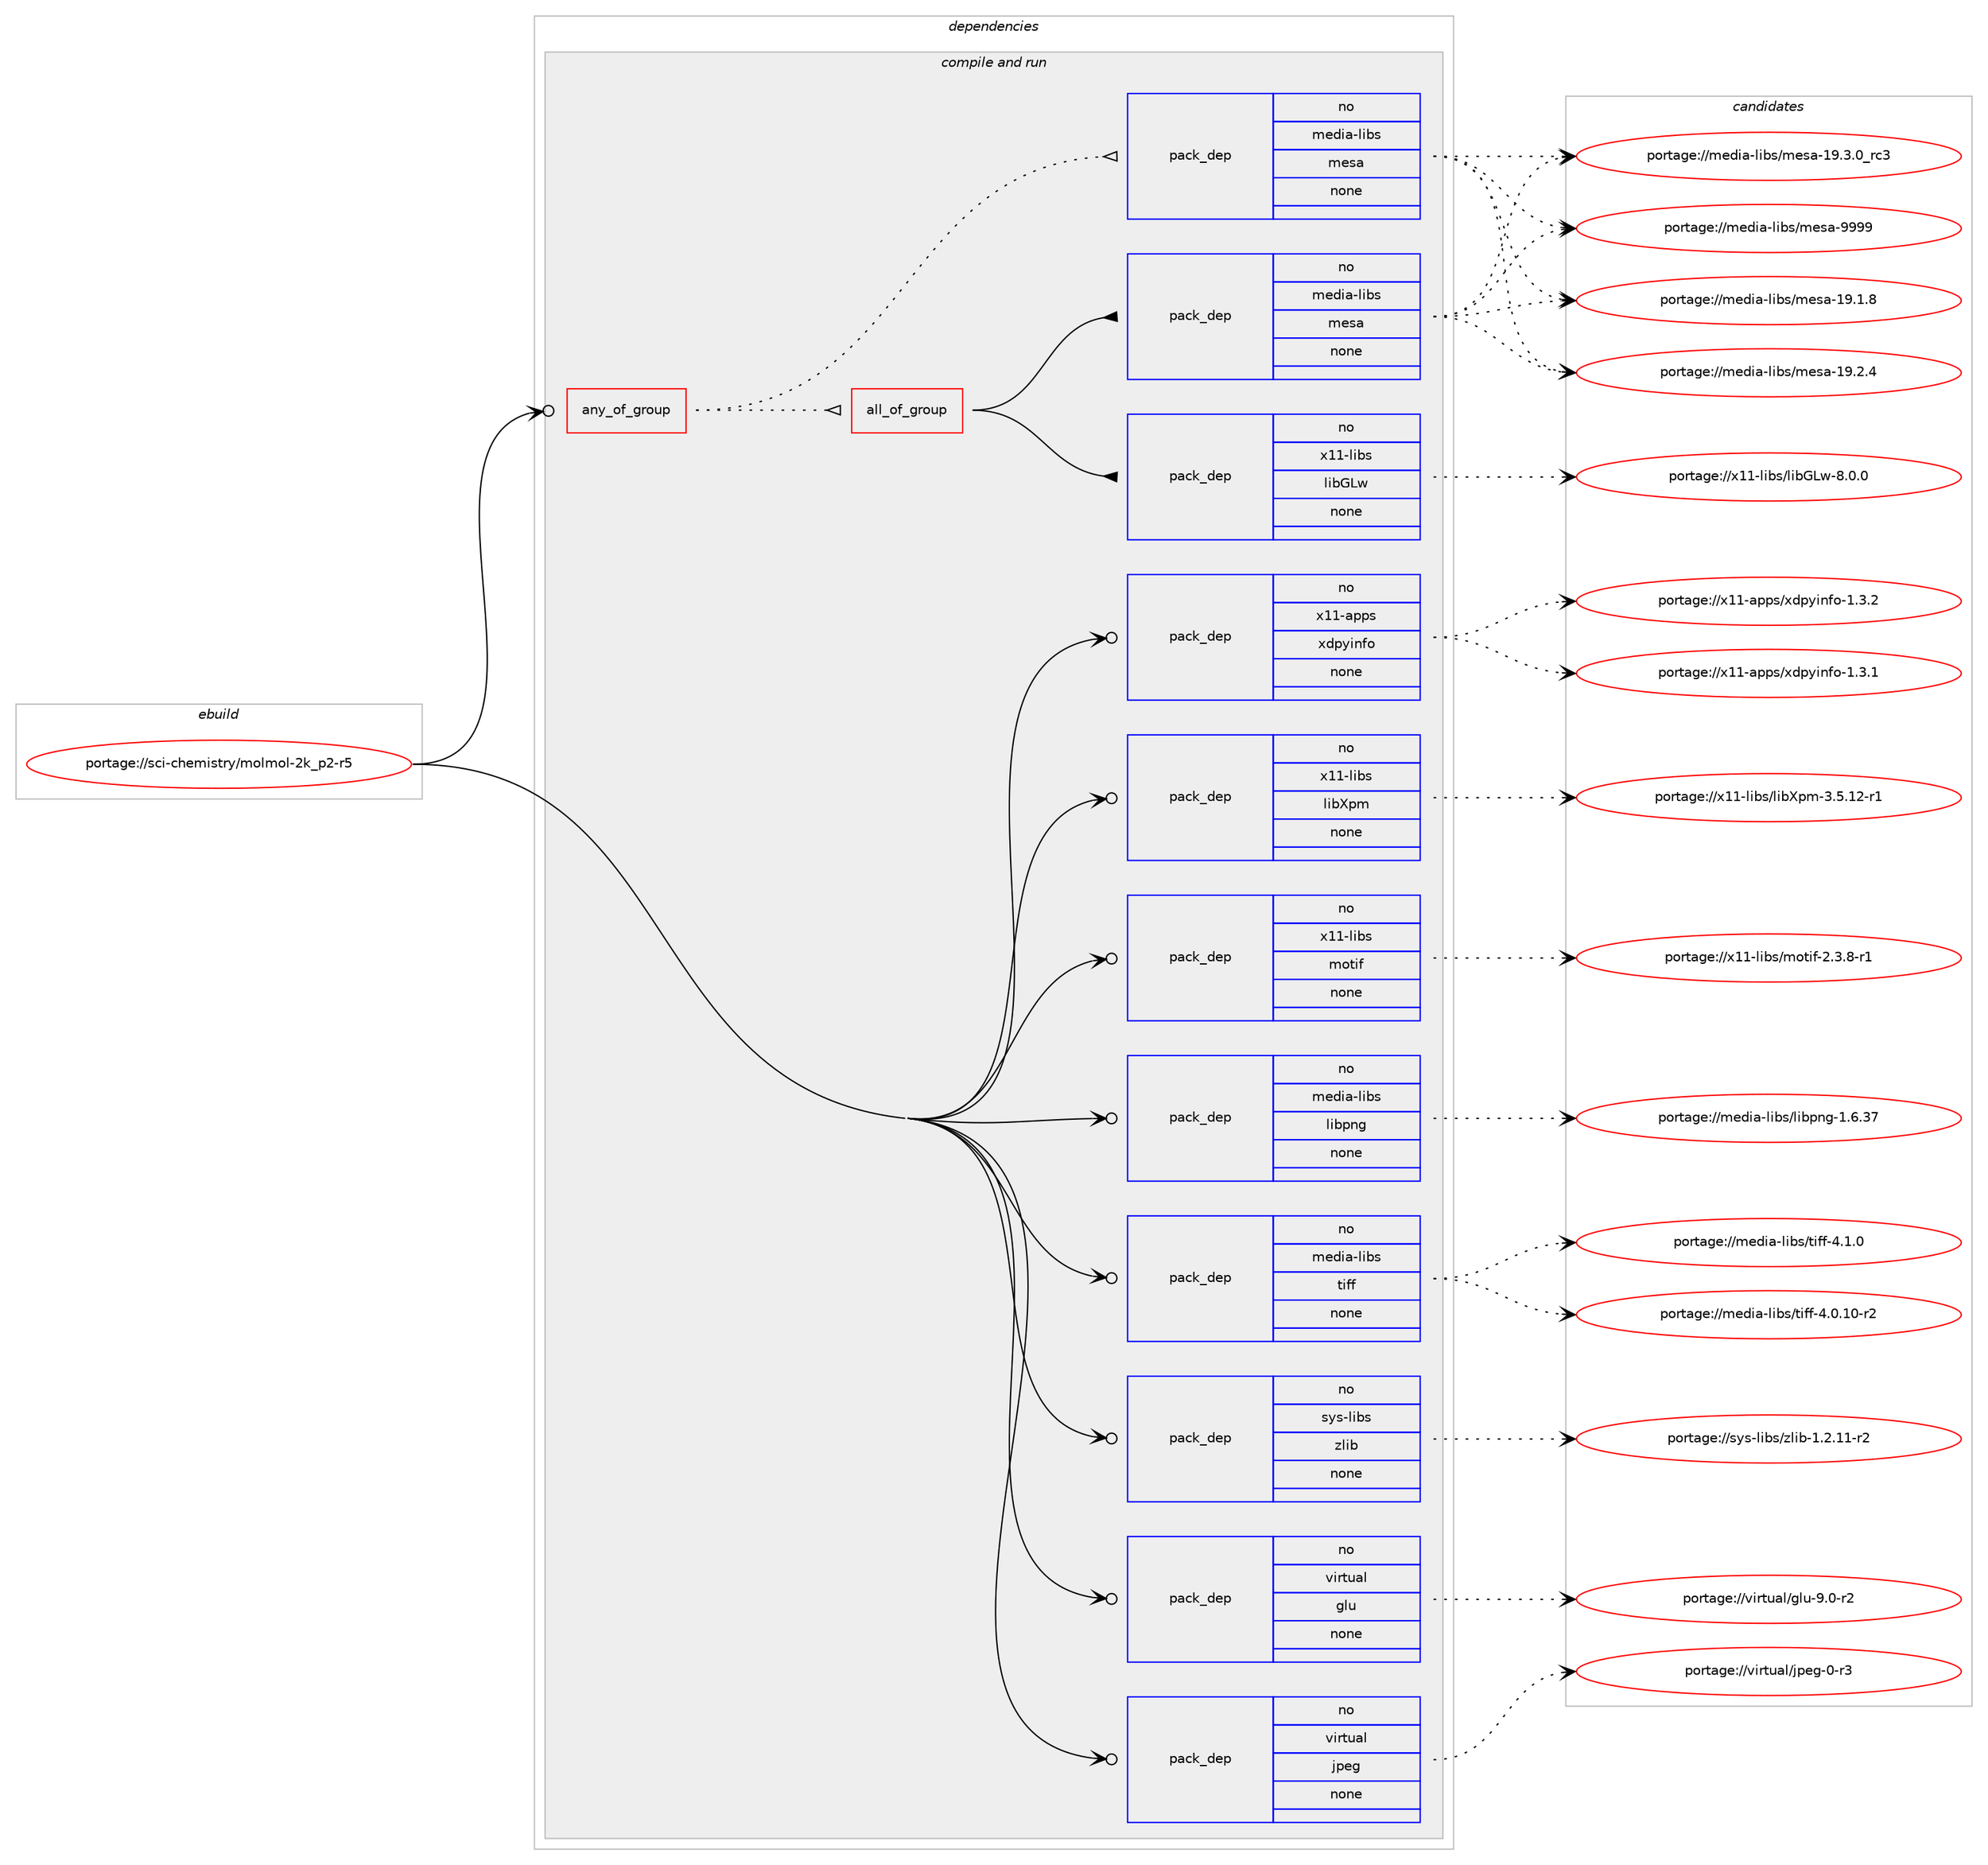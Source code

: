 digraph prolog {

# *************
# Graph options
# *************

newrank=true;
concentrate=true;
compound=true;
graph [rankdir=LR,fontname=Helvetica,fontsize=10,ranksep=1.5];#, ranksep=2.5, nodesep=0.2];
edge  [arrowhead=vee];
node  [fontname=Helvetica,fontsize=10];

# **********
# The ebuild
# **********

subgraph cluster_leftcol {
color=gray;
rank=same;
label=<<i>ebuild</i>>;
id [label="portage://sci-chemistry/molmol-2k_p2-r5", color=red, width=4, href="../sci-chemistry/molmol-2k_p2-r5.svg"];
}

# ****************
# The dependencies
# ****************

subgraph cluster_midcol {
color=gray;
label=<<i>dependencies</i>>;
subgraph cluster_compile {
fillcolor="#eeeeee";
style=filled;
label=<<i>compile</i>>;
}
subgraph cluster_compileandrun {
fillcolor="#eeeeee";
style=filled;
label=<<i>compile and run</i>>;
subgraph any6318 {
dependency384818 [label=<<TABLE BORDER="0" CELLBORDER="1" CELLSPACING="0" CELLPADDING="4"><TR><TD CELLPADDING="10">any_of_group</TD></TR></TABLE>>, shape=none, color=red];subgraph all206 {
dependency384819 [label=<<TABLE BORDER="0" CELLBORDER="1" CELLSPACING="0" CELLPADDING="4"><TR><TD CELLPADDING="10">all_of_group</TD></TR></TABLE>>, shape=none, color=red];subgraph pack282809 {
dependency384820 [label=<<TABLE BORDER="0" CELLBORDER="1" CELLSPACING="0" CELLPADDING="4" WIDTH="220"><TR><TD ROWSPAN="6" CELLPADDING="30">pack_dep</TD></TR><TR><TD WIDTH="110">no</TD></TR><TR><TD>media-libs</TD></TR><TR><TD>mesa</TD></TR><TR><TD>none</TD></TR><TR><TD></TD></TR></TABLE>>, shape=none, color=blue];
}
dependency384819:e -> dependency384820:w [weight=20,style="solid",arrowhead="inv"];
subgraph pack282810 {
dependency384821 [label=<<TABLE BORDER="0" CELLBORDER="1" CELLSPACING="0" CELLPADDING="4" WIDTH="220"><TR><TD ROWSPAN="6" CELLPADDING="30">pack_dep</TD></TR><TR><TD WIDTH="110">no</TD></TR><TR><TD>x11-libs</TD></TR><TR><TD>libGLw</TD></TR><TR><TD>none</TD></TR><TR><TD></TD></TR></TABLE>>, shape=none, color=blue];
}
dependency384819:e -> dependency384821:w [weight=20,style="solid",arrowhead="inv"];
}
dependency384818:e -> dependency384819:w [weight=20,style="dotted",arrowhead="oinv"];
subgraph pack282811 {
dependency384822 [label=<<TABLE BORDER="0" CELLBORDER="1" CELLSPACING="0" CELLPADDING="4" WIDTH="220"><TR><TD ROWSPAN="6" CELLPADDING="30">pack_dep</TD></TR><TR><TD WIDTH="110">no</TD></TR><TR><TD>media-libs</TD></TR><TR><TD>mesa</TD></TR><TR><TD>none</TD></TR><TR><TD></TD></TR></TABLE>>, shape=none, color=blue];
}
dependency384818:e -> dependency384822:w [weight=20,style="dotted",arrowhead="oinv"];
}
id:e -> dependency384818:w [weight=20,style="solid",arrowhead="odotvee"];
subgraph pack282812 {
dependency384823 [label=<<TABLE BORDER="0" CELLBORDER="1" CELLSPACING="0" CELLPADDING="4" WIDTH="220"><TR><TD ROWSPAN="6" CELLPADDING="30">pack_dep</TD></TR><TR><TD WIDTH="110">no</TD></TR><TR><TD>media-libs</TD></TR><TR><TD>libpng</TD></TR><TR><TD>none</TD></TR><TR><TD></TD></TR></TABLE>>, shape=none, color=blue];
}
id:e -> dependency384823:w [weight=20,style="solid",arrowhead="odotvee"];
subgraph pack282813 {
dependency384824 [label=<<TABLE BORDER="0" CELLBORDER="1" CELLSPACING="0" CELLPADDING="4" WIDTH="220"><TR><TD ROWSPAN="6" CELLPADDING="30">pack_dep</TD></TR><TR><TD WIDTH="110">no</TD></TR><TR><TD>media-libs</TD></TR><TR><TD>tiff</TD></TR><TR><TD>none</TD></TR><TR><TD></TD></TR></TABLE>>, shape=none, color=blue];
}
id:e -> dependency384824:w [weight=20,style="solid",arrowhead="odotvee"];
subgraph pack282814 {
dependency384825 [label=<<TABLE BORDER="0" CELLBORDER="1" CELLSPACING="0" CELLPADDING="4" WIDTH="220"><TR><TD ROWSPAN="6" CELLPADDING="30">pack_dep</TD></TR><TR><TD WIDTH="110">no</TD></TR><TR><TD>sys-libs</TD></TR><TR><TD>zlib</TD></TR><TR><TD>none</TD></TR><TR><TD></TD></TR></TABLE>>, shape=none, color=blue];
}
id:e -> dependency384825:w [weight=20,style="solid",arrowhead="odotvee"];
subgraph pack282815 {
dependency384826 [label=<<TABLE BORDER="0" CELLBORDER="1" CELLSPACING="0" CELLPADDING="4" WIDTH="220"><TR><TD ROWSPAN="6" CELLPADDING="30">pack_dep</TD></TR><TR><TD WIDTH="110">no</TD></TR><TR><TD>virtual</TD></TR><TR><TD>glu</TD></TR><TR><TD>none</TD></TR><TR><TD></TD></TR></TABLE>>, shape=none, color=blue];
}
id:e -> dependency384826:w [weight=20,style="solid",arrowhead="odotvee"];
subgraph pack282816 {
dependency384827 [label=<<TABLE BORDER="0" CELLBORDER="1" CELLSPACING="0" CELLPADDING="4" WIDTH="220"><TR><TD ROWSPAN="6" CELLPADDING="30">pack_dep</TD></TR><TR><TD WIDTH="110">no</TD></TR><TR><TD>virtual</TD></TR><TR><TD>jpeg</TD></TR><TR><TD>none</TD></TR><TR><TD></TD></TR></TABLE>>, shape=none, color=blue];
}
id:e -> dependency384827:w [weight=20,style="solid",arrowhead="odotvee"];
subgraph pack282817 {
dependency384828 [label=<<TABLE BORDER="0" CELLBORDER="1" CELLSPACING="0" CELLPADDING="4" WIDTH="220"><TR><TD ROWSPAN="6" CELLPADDING="30">pack_dep</TD></TR><TR><TD WIDTH="110">no</TD></TR><TR><TD>x11-apps</TD></TR><TR><TD>xdpyinfo</TD></TR><TR><TD>none</TD></TR><TR><TD></TD></TR></TABLE>>, shape=none, color=blue];
}
id:e -> dependency384828:w [weight=20,style="solid",arrowhead="odotvee"];
subgraph pack282818 {
dependency384829 [label=<<TABLE BORDER="0" CELLBORDER="1" CELLSPACING="0" CELLPADDING="4" WIDTH="220"><TR><TD ROWSPAN="6" CELLPADDING="30">pack_dep</TD></TR><TR><TD WIDTH="110">no</TD></TR><TR><TD>x11-libs</TD></TR><TR><TD>libXpm</TD></TR><TR><TD>none</TD></TR><TR><TD></TD></TR></TABLE>>, shape=none, color=blue];
}
id:e -> dependency384829:w [weight=20,style="solid",arrowhead="odotvee"];
subgraph pack282819 {
dependency384830 [label=<<TABLE BORDER="0" CELLBORDER="1" CELLSPACING="0" CELLPADDING="4" WIDTH="220"><TR><TD ROWSPAN="6" CELLPADDING="30">pack_dep</TD></TR><TR><TD WIDTH="110">no</TD></TR><TR><TD>x11-libs</TD></TR><TR><TD>motif</TD></TR><TR><TD>none</TD></TR><TR><TD></TD></TR></TABLE>>, shape=none, color=blue];
}
id:e -> dependency384830:w [weight=20,style="solid",arrowhead="odotvee"];
}
subgraph cluster_run {
fillcolor="#eeeeee";
style=filled;
label=<<i>run</i>>;
}
}

# **************
# The candidates
# **************

subgraph cluster_choices {
rank=same;
color=gray;
label=<<i>candidates</i>>;

subgraph choice282809 {
color=black;
nodesep=1;
choiceportage109101100105974510810598115471091011159745495746494656 [label="portage://media-libs/mesa-19.1.8", color=red, width=4,href="../media-libs/mesa-19.1.8.svg"];
choiceportage109101100105974510810598115471091011159745495746504652 [label="portage://media-libs/mesa-19.2.4", color=red, width=4,href="../media-libs/mesa-19.2.4.svg"];
choiceportage109101100105974510810598115471091011159745495746514648951149951 [label="portage://media-libs/mesa-19.3.0_rc3", color=red, width=4,href="../media-libs/mesa-19.3.0_rc3.svg"];
choiceportage10910110010597451081059811547109101115974557575757 [label="portage://media-libs/mesa-9999", color=red, width=4,href="../media-libs/mesa-9999.svg"];
dependency384820:e -> choiceportage109101100105974510810598115471091011159745495746494656:w [style=dotted,weight="100"];
dependency384820:e -> choiceportage109101100105974510810598115471091011159745495746504652:w [style=dotted,weight="100"];
dependency384820:e -> choiceportage109101100105974510810598115471091011159745495746514648951149951:w [style=dotted,weight="100"];
dependency384820:e -> choiceportage10910110010597451081059811547109101115974557575757:w [style=dotted,weight="100"];
}
subgraph choice282810 {
color=black;
nodesep=1;
choiceportage1204949451081059811547108105987176119455646484648 [label="portage://x11-libs/libGLw-8.0.0", color=red, width=4,href="../x11-libs/libGLw-8.0.0.svg"];
dependency384821:e -> choiceportage1204949451081059811547108105987176119455646484648:w [style=dotted,weight="100"];
}
subgraph choice282811 {
color=black;
nodesep=1;
choiceportage109101100105974510810598115471091011159745495746494656 [label="portage://media-libs/mesa-19.1.8", color=red, width=4,href="../media-libs/mesa-19.1.8.svg"];
choiceportage109101100105974510810598115471091011159745495746504652 [label="portage://media-libs/mesa-19.2.4", color=red, width=4,href="../media-libs/mesa-19.2.4.svg"];
choiceportage109101100105974510810598115471091011159745495746514648951149951 [label="portage://media-libs/mesa-19.3.0_rc3", color=red, width=4,href="../media-libs/mesa-19.3.0_rc3.svg"];
choiceportage10910110010597451081059811547109101115974557575757 [label="portage://media-libs/mesa-9999", color=red, width=4,href="../media-libs/mesa-9999.svg"];
dependency384822:e -> choiceportage109101100105974510810598115471091011159745495746494656:w [style=dotted,weight="100"];
dependency384822:e -> choiceportage109101100105974510810598115471091011159745495746504652:w [style=dotted,weight="100"];
dependency384822:e -> choiceportage109101100105974510810598115471091011159745495746514648951149951:w [style=dotted,weight="100"];
dependency384822:e -> choiceportage10910110010597451081059811547109101115974557575757:w [style=dotted,weight="100"];
}
subgraph choice282812 {
color=black;
nodesep=1;
choiceportage109101100105974510810598115471081059811211010345494654465155 [label="portage://media-libs/libpng-1.6.37", color=red, width=4,href="../media-libs/libpng-1.6.37.svg"];
dependency384823:e -> choiceportage109101100105974510810598115471081059811211010345494654465155:w [style=dotted,weight="100"];
}
subgraph choice282813 {
color=black;
nodesep=1;
choiceportage10910110010597451081059811547116105102102455246484649484511450 [label="portage://media-libs/tiff-4.0.10-r2", color=red, width=4,href="../media-libs/tiff-4.0.10-r2.svg"];
choiceportage10910110010597451081059811547116105102102455246494648 [label="portage://media-libs/tiff-4.1.0", color=red, width=4,href="../media-libs/tiff-4.1.0.svg"];
dependency384824:e -> choiceportage10910110010597451081059811547116105102102455246484649484511450:w [style=dotted,weight="100"];
dependency384824:e -> choiceportage10910110010597451081059811547116105102102455246494648:w [style=dotted,weight="100"];
}
subgraph choice282814 {
color=black;
nodesep=1;
choiceportage11512111545108105981154712210810598454946504649494511450 [label="portage://sys-libs/zlib-1.2.11-r2", color=red, width=4,href="../sys-libs/zlib-1.2.11-r2.svg"];
dependency384825:e -> choiceportage11512111545108105981154712210810598454946504649494511450:w [style=dotted,weight="100"];
}
subgraph choice282815 {
color=black;
nodesep=1;
choiceportage1181051141161179710847103108117455746484511450 [label="portage://virtual/glu-9.0-r2", color=red, width=4,href="../virtual/glu-9.0-r2.svg"];
dependency384826:e -> choiceportage1181051141161179710847103108117455746484511450:w [style=dotted,weight="100"];
}
subgraph choice282816 {
color=black;
nodesep=1;
choiceportage118105114116117971084710611210110345484511451 [label="portage://virtual/jpeg-0-r3", color=red, width=4,href="../virtual/jpeg-0-r3.svg"];
dependency384827:e -> choiceportage118105114116117971084710611210110345484511451:w [style=dotted,weight="100"];
}
subgraph choice282817 {
color=black;
nodesep=1;
choiceportage1204949459711211211547120100112121105110102111454946514649 [label="portage://x11-apps/xdpyinfo-1.3.1", color=red, width=4,href="../x11-apps/xdpyinfo-1.3.1.svg"];
choiceportage1204949459711211211547120100112121105110102111454946514650 [label="portage://x11-apps/xdpyinfo-1.3.2", color=red, width=4,href="../x11-apps/xdpyinfo-1.3.2.svg"];
dependency384828:e -> choiceportage1204949459711211211547120100112121105110102111454946514649:w [style=dotted,weight="100"];
dependency384828:e -> choiceportage1204949459711211211547120100112121105110102111454946514650:w [style=dotted,weight="100"];
}
subgraph choice282818 {
color=black;
nodesep=1;
choiceportage12049494510810598115471081059888112109455146534649504511449 [label="portage://x11-libs/libXpm-3.5.12-r1", color=red, width=4,href="../x11-libs/libXpm-3.5.12-r1.svg"];
dependency384829:e -> choiceportage12049494510810598115471081059888112109455146534649504511449:w [style=dotted,weight="100"];
}
subgraph choice282819 {
color=black;
nodesep=1;
choiceportage12049494510810598115471091111161051024550465146564511449 [label="portage://x11-libs/motif-2.3.8-r1", color=red, width=4,href="../x11-libs/motif-2.3.8-r1.svg"];
dependency384830:e -> choiceportage12049494510810598115471091111161051024550465146564511449:w [style=dotted,weight="100"];
}
}

}
